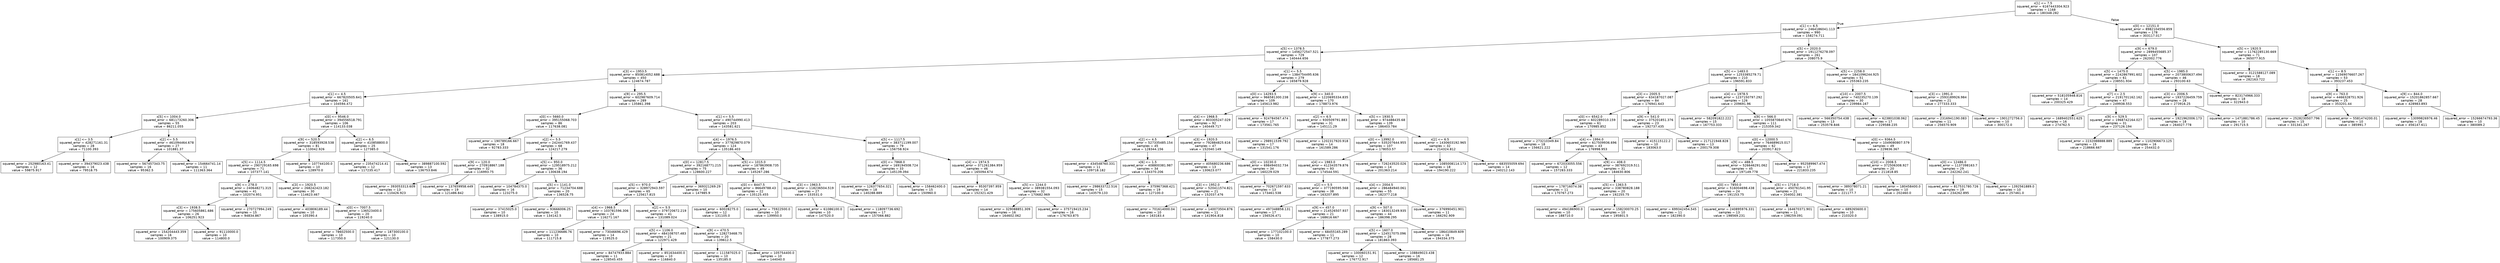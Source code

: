 digraph Tree {
node [shape=box, fontname="helvetica"] ;
edge [fontname="helvetica"] ;
0 [label="x[1] <= 7.5\nsquared_error = 6167443304.923\nsamples = 1168\nvalue = 180348.282"] ;
1 [label="x[1] <= 6.5\nsquared_error = 2464186041.113\nsamples = 990\nvalue = 158274.711"] ;
0 -> 1 [labeldistance=2.5, labelangle=45, headlabel="True"] ;
2 [label="x[5] <= 1378.5\nsquared_error = 1456272547.521\nsamples = 729\nvalue = 140444.656"] ;
1 -> 2 ;
3 [label="x[3] <= 1953.5\nsquared_error = 850814052.688\nsamples = 450\nvalue = 124674.787"] ;
2 -> 3 ;
4 [label="x[1] <= 4.5\nsquared_error = 667820505.641\nsamples = 161\nvalue = 104594.472"] ;
3 -> 4 ;
5 [label="x[5] <= 1004.0\nsquared_error = 681173260.306\nsamples = 55\nvalue = 86211.055"] ;
4 -> 5 ;
6 [label="x[1] <= 3.5\nsquared_error = 428271161.31\nsamples = 28\nvalue = 71100.393"] ;
5 -> 6 ;
7 [label="squared_error = 252980163.41\nsamples = 12\nvalue = 59875.917"] ;
6 -> 7 ;
8 [label="squared_error = 394379023.438\nsamples = 16\nvalue = 79518.75"] ;
6 -> 8 ;
9 [label="x[2] <= 5.5\nsquared_error = 461094464.678\nsamples = 27\nvalue = 101881.37"] ;
5 -> 9 ;
10 [label="squared_error = 567457343.75\nsamples = 16\nvalue = 95362.5"] ;
9 -> 10 ;
11 [label="squared_error = 154664741.14\nsamples = 11\nvalue = 111363.364"] ;
9 -> 11 ;
12 [label="x[0] <= 9546.0\nsquared_error = 394556518.791\nsamples = 106\nvalue = 114133.038"] ;
4 -> 12 ;
13 [label="x[9] <= 520.5\nsquared_error = 318593928.538\nsamples = 81\nvalue = 110042.926"] ;
12 -> 13 ;
14 [label="x[5] <= 1114.5\nsquared_error = 290729165.698\nsamples = 71\nvalue = 107377.141"] ;
13 -> 14 ;
15 [label="x[9] <= 278.0\nsquared_error = 240648271.315\nsamples = 41\nvalue = 102074.951"] ;
14 -> 15 ;
16 [label="x[3] <= 1938.5\nsquared_error = 175605861.686\nsamples = 26\nvalue = 106251.923"] ;
15 -> 16 ;
17 [label="squared_error = 154204443.359\nsamples = 16\nvalue = 100909.375"] ;
16 -> 17 ;
18 [label="squared_error = 91110000.0\nsamples = 10\nvalue = 114800.0"] ;
16 -> 18 ;
19 [label="squared_error = 270727994.249\nsamples = 15\nvalue = 94834.867"] ;
15 -> 19 ;
20 [label="x[3] <= 1920.5\nsquared_error = 268242423.182\nsamples = 30\nvalue = 114623.467"] ;
14 -> 20 ;
21 [label="squared_error = 403806189.44\nsamples = 10\nvalue = 105390.4"] ;
20 -> 21 ;
22 [label="x[0] <= 7007.5\nsquared_error = 136523400.0\nsamples = 20\nvalue = 119240.0"] ;
20 -> 22 ;
23 [label="squared_error = 78602500.0\nsamples = 10\nvalue = 117350.0"] ;
22 -> 23 ;
24 [label="squared_error = 187300100.0\nsamples = 10\nvalue = 121130.0"] ;
22 -> 24 ;
25 [label="squared_error = 107744100.0\nsamples = 10\nvalue = 128970.0"] ;
13 -> 25 ;
26 [label="x[2] <= 6.5\nsquared_error = 410858800.0\nsamples = 25\nvalue = 127385.0"] ;
12 -> 26 ;
27 [label="squared_error = 235474214.41\nsamples = 12\nvalue = 117235.417"] ;
26 -> 27 ;
28 [label="squared_error = 389887100.592\nsamples = 13\nvalue = 136753.846"] ;
26 -> 28 ;
29 [label="x[9] <= 295.5\nsquared_error = 602987609.714\nsamples = 289\nvalue = 135861.398"] ;
3 -> 29 ;
30 [label="x[0] <= 5660.0\nsquared_error = 395155068.703\nsamples = 86\nvalue = 117638.081"] ;
29 -> 30 ;
31 [label="squared_error = 190789166.667\nsamples = 18\nvalue = 92783.333"] ;
30 -> 31 ;
32 [label="x[2] <= 5.5\nsquared_error = 242441769.437\nsamples = 68\nvalue = 124217.279"] ;
30 -> 32 ;
33 [label="x[9] <= 120.0\nsquared_error = 270918867.188\nsamples = 32\nvalue = 116993.75"] ;
32 -> 33 ;
34 [label="squared_error = 393053313.609\nsamples = 13\nvalue = 110426.923"] ;
33 -> 34 ;
35 [label="squared_error = 137659958.449\nsamples = 19\nvalue = 121486.842"] ;
33 -> 35 ;
36 [label="x[5] <= 950.0\nsquared_error = 129518975.212\nsamples = 36\nvalue = 130638.194"] ;
32 -> 36 ;
37 [label="squared_error = 104784375.0\nsamples = 16\nvalue = 123275.0"] ;
36 -> 37 ;
38 [label="x[5] <= 1141.0\nsquared_error = 71234704.688\nsamples = 20\nvalue = 136528.75"] ;
36 -> 38 ;
39 [label="squared_error = 37415025.0\nsamples = 10\nvalue = 138915.0"] ;
38 -> 39 ;
40 [label="squared_error = 93666006.25\nsamples = 10\nvalue = 134142.5"] ;
38 -> 40 ;
41 [label="x[1] <= 5.5\nsquared_error = 490744990.413\nsamples = 203\nvalue = 143581.621"] ;
29 -> 41 ;
42 [label="x[4] <= 1976.5\nsquared_error = 377829870.079\nsamples = 124\nvalue = 135186.403"] ;
41 -> 42 ;
43 [label="x[0] <= 12817.5\nsquared_error = 392168771.215\nsamples = 75\nvalue = 128600.227"] ;
42 -> 43 ;
44 [label="x[5] <= 970.0\nsquared_error = 328972943.597\nsamples = 65\nvalue = 125617.815"] ;
43 -> 44 ;
45 [label="x[4] <= 1968.5\nsquared_error = 103781596.306\nsamples = 24\nvalue = 116271.167"] ;
44 -> 45 ;
46 [label="squared_error = 111236686.76\nsamples = 10\nvalue = 111715.8"] ;
45 -> 46 ;
47 [label="squared_error = 73046696.429\nsamples = 14\nvalue = 119525.0"] ;
45 -> 47 ;
48 [label="x[2] <= 5.5\nsquared_error = 379720672.219\nsamples = 41\nvalue = 131089.024"] ;
44 -> 48 ;
49 [label="x[5] <= 1106.0\nsquared_error = 484108707.483\nsamples = 21\nvalue = 122971.429"] ;
48 -> 49 ;
50 [label="squared_error = 84747933.884\nsamples = 11\nvalue = 128545.455"] ;
49 -> 50 ;
51 [label="squared_error = 851634400.0\nsamples = 10\nvalue = 116840.0"] ;
49 -> 51 ;
52 [label="x[9] <= 470.5\nsquared_error = 128273468.75\nsamples = 20\nvalue = 139612.5"] ;
48 -> 52 ;
53 [label="squared_error = 111587025.0\nsamples = 10\nvalue = 135185.0"] ;
52 -> 53 ;
54 [label="squared_error = 105754400.0\nsamples = 10\nvalue = 144040.0"] ;
52 -> 54 ;
55 [label="squared_error = 369321269.29\nsamples = 10\nvalue = 147985.9"] ;
43 -> 55 ;
56 [label="x[5] <= 1015.0\nsquared_error = 187863908.735\nsamples = 49\nvalue = 145267.286"] ;
42 -> 56 ;
57 [label="x[0] <= 8447.5\nsquared_error = 86649788.43\nsamples = 22\nvalue = 135125.455"] ;
56 -> 57 ;
58 [label="squared_error = 60028275.0\nsamples = 12\nvalue = 131105.0"] ;
57 -> 58 ;
59 [label="squared_error = 75922500.0\nsamples = 10\nvalue = 139950.0"] ;
57 -> 59 ;
60 [label="x[3] <= 1963.5\nsquared_error = 118236504.519\nsamples = 27\nvalue = 153531.0"] ;
56 -> 60 ;
61 [label="squared_error = 61086100.0\nsamples = 10\nvalue = 147520.0"] ;
60 -> 61 ;
62 [label="squared_error = 118097736.692\nsamples = 17\nvalue = 157066.882"] ;
60 -> 62 ;
63 [label="x[5] <= 1117.5\nsquared_error = 383711199.007\nsamples = 79\nvalue = 156758.924"] ;
41 -> 63 ;
64 [label="x[0] <= 7868.0\nsquared_error = 169194508.724\nsamples = 33\nvalue = 145139.394"] ;
63 -> 64 ;
65 [label="squared_error = 126377654.321\nsamples = 18\nvalue = 140288.889"] ;
64 -> 65 ;
66 [label="squared_error = 158462400.0\nsamples = 15\nvalue = 150960.0"] ;
64 -> 66 ;
67 [label="x[4] <= 1974.5\nsquared_error = 371261384.959\nsamples = 46\nvalue = 165094.674"] ;
63 -> 67 ;
68 [label="squared_error = 95307397.959\nsamples = 14\nvalue = 152321.429"] ;
67 -> 68 ;
69 [label="x[5] <= 1244.0\nsquared_error = 389381554.093\nsamples = 32\nvalue = 170682.969"] ;
67 -> 69 ;
70 [label="squared_error = 329088851.309\nsamples = 16\nvalue = 164602.062"] ;
69 -> 70 ;
71 [label="squared_error = 375719415.234\nsamples = 16\nvalue = 176763.875"] ;
69 -> 71 ;
72 [label="x[1] <= 5.5\nsquared_error = 1384754495.636\nsamples = 279\nvalue = 165879.928"] ;
2 -> 72 ;
73 [label="x[0] <= 14293.5\nsquared_error = 966581300.238\nsamples = 109\nvalue = 145613.982"] ;
72 -> 73 ;
74 [label="x[4] <= 1968.5\nsquared_error = 803305247.029\nsamples = 92\nvalue = 140449.717"] ;
73 -> 74 ;
75 [label="x[2] <= 4.5\nsquared_error = 527335485.154\nsamples = 45\nvalue = 128344.156"] ;
74 -> 75 ;
76 [label="squared_error = 434548760.331\nsamples = 11\nvalue = 109718.182"] ;
75 -> 76 ;
77 [label="x[6] <= 1.5\nsquared_error = 408800381.987\nsamples = 34\nvalue = 134370.206"] ;
75 -> 77 ;
78 [label="squared_error = 298633722.516\nsamples = 15\nvalue = 143579.133"] ;
77 -> 78 ;
79 [label="squared_error = 375967368.421\nsamples = 19\nvalue = 127100.0"] ;
77 -> 79 ;
80 [label="x[3] <= 1920.5\nsquared_error = 792884825.616\nsamples = 47\nvalue = 152040.149"] ;
74 -> 80 ;
81 [label="squared_error = 405680236.686\nsamples = 13\nvalue = 130623.077"] ;
80 -> 81 ;
82 [label="x[0] <= 10230.0\nsquared_error = 698494032.734\nsamples = 34\nvalue = 160229.029"] ;
80 -> 82 ;
83 [label="x[3] <= 1952.0\nsquared_error = 520411574.821\nsamples = 21\nvalue = 152037.476"] ;
82 -> 83 ;
84 [label="squared_error = 701614000.04\nsamples = 10\nvalue = 163183.4"] ;
83 -> 84 ;
85 [label="squared_error = 140073504.876\nsamples = 11\nvalue = 141904.818"] ;
83 -> 85 ;
86 [label="squared_error = 702671597.633\nsamples = 13\nvalue = 173461.538"] ;
82 -> 86 ;
87 [label="squared_error = 924784567.474\nsamples = 17\nvalue = 173561.765"] ;
73 -> 87 ;
88 [label="x[9] <= 340.0\nsquared_error = 1220695334.835\nsamples = 170\nvalue = 178873.976"] ;
72 -> 88 ;
89 [label="x[2] <= 6.5\nsquared_error = 930509791.883\nsamples = 31\nvalue = 145111.29"] ;
88 -> 89 ;
90 [label="squared_error = 298911539.792\nsamples = 17\nvalue = 131541.176"] ;
89 -> 90 ;
91 [label="squared_error = 1202317920.918\nsamples = 14\nvalue = 161589.286"] ;
89 -> 91 ;
92 [label="x[5] <= 1930.5\nsquared_error = 974488435.68\nsamples = 139\nvalue = 186403.784"] ;
88 -> 92 ;
93 [label="x[0] <= 13992.0\nsquared_error = 535207644.955\nsamples = 107\nvalue = 178053.57"] ;
92 -> 93 ;
94 [label="x[4] <= 1983.0\nsquared_error = 412343579.876\nsamples = 93\nvalue = 174544.591"] ;
93 -> 94 ;
95 [label="x[2] <= 5.5\nsquared_error = 377190595.568\nsamples = 38\nvalue = 163207.895"] ;
94 -> 95 ;
96 [label="squared_error = 497348858.131\nsamples = 17\nvalue = 156526.471"] ;
95 -> 96 ;
97 [label="x[9] <= 457.0\nsquared_error = 214526507.937\nsamples = 21\nvalue = 168616.667"] ;
95 -> 97 ;
98 [label="squared_error = 177102100.0\nsamples = 10\nvalue = 158430.0"] ;
97 -> 98 ;
99 [label="squared_error = 68455165.289\nsamples = 11\nvalue = 177877.273"] ;
97 -> 99 ;
100 [label="x[4] <= 2004.5\nsquared_error = 286484940.061\nsamples = 55\nvalue = 182377.218"] ;
94 -> 100 ;
101 [label="x[9] <= 507.0\nsquared_error = 183013249.935\nsamples = 44\nvalue = 186398.295"] ;
100 -> 101 ;
102 [label="x[5] <= 1607.0\nsquared_error = 124517075.096\nsamples = 28\nvalue = 181863.393"] ;
101 -> 102 ;
103 [label="squared_error = 100060151.91\nsamples = 12\nvalue = 176772.917"] ;
102 -> 103 ;
104 [label="squared_error = 108849023.438\nsamples = 16\nvalue = 185681.25"] ;
102 -> 104 ;
105 [label="squared_error = 186410849.609\nsamples = 16\nvalue = 194334.375"] ;
101 -> 105 ;
106 [label="squared_error = 376990451.901\nsamples = 11\nvalue = 166292.909"] ;
100 -> 106 ;
107 [label="squared_error = 726243520.026\nsamples = 14\nvalue = 201363.214"] ;
93 -> 107 ;
108 [label="x[2] <= 6.5\nsquared_error = 1430603192.965\nsamples = 32\nvalue = 214324.812"] ;
92 -> 108 ;
109 [label="squared_error = 1085008114.173\nsamples = 18\nvalue = 194190.222"] ;
108 -> 109 ;
110 [label="squared_error = 683555059.694\nsamples = 14\nvalue = 240212.143"] ;
108 -> 110 ;
111 [label="x[5] <= 2020.0\nsquared_error = 1911276278.097\nsamples = 261\nvalue = 208075.9"] ;
1 -> 111 ;
112 [label="x[5] <= 1483.0\nsquared_error = 1253385279.71\nsamples = 210\nvalue = 196591.833"] ;
111 -> 112 ;
113 [label="x[3] <= 2005.5\nsquared_error = 634187027.087\nsamples = 84\nvalue = 176941.643"] ;
112 -> 113 ;
114 [label="x[0] <= 6542.0\nsquared_error = 602289310.159\nsamples = 61\nvalue = 170985.852"] ;
113 -> 114 ;
115 [label="squared_error = 273210349.84\nsamples = 18\nvalue = 156621.222"] ;
114 -> 115 ;
116 [label="x[4] <= 1994.0\nsquared_error = 617509936.696\nsamples = 43\nvalue = 176998.953"] ;
114 -> 116 ;
117 [label="squared_error = 672033055.556\nsamples = 12\nvalue = 157283.333"] ;
116 -> 117 ;
118 [label="x[9] <= 408.0\nsquared_error = 387692319.511\nsamples = 31\nvalue = 184630.806"] ;
116 -> 118 ;
119 [label="squared_error = 178716074.38\nsamples = 11\nvalue = 170767.273"] ;
118 -> 119 ;
120 [label="x[5] <= 1363.5\nsquared_error = 338780828.188\nsamples = 20\nvalue = 192255.75"] ;
118 -> 120 ;
121 [label="squared_error = 494186900.0\nsamples = 10\nvalue = 188710.0"] ;
120 -> 121 ;
122 [label="squared_error = 158230070.25\nsamples = 10\nvalue = 195801.5"] ;
120 -> 122 ;
123 [label="x[9] <= 541.0\nsquared_error = 375201851.376\nsamples = 23\nvalue = 192737.435"] ;
113 -> 123 ;
124 [label="squared_error = 415115122.2\nsamples = 10\nvalue = 183063.0"] ;
123 -> 124 ;
125 [label="squared_error = 217121948.828\nsamples = 13\nvalue = 200179.308"] ;
123 -> 125 ;
126 [label="x[4] <= 1978.5\nsquared_error = 1237150797.292\nsamples = 126\nvalue = 209691.96"] ;
112 -> 126 ;
127 [label="squared_error = 582091822.222\nsamples = 15\nvalue = 167753.333"] ;
126 -> 127 ;
128 [label="x[9] <= 566.0\nsquared_error = 1055870840.676\nsamples = 111\nvalue = 215359.342"] ;
126 -> 128 ;
129 [label="x[0] <= 12000.5\nsquared_error = 764689615.017\nsamples = 62\nvalue = 203917.823"] ;
128 -> 129 ;
130 [label="x[9] <= 488.5\nsquared_error = 526646291.062\nsamples = 45\nvalue = 197149.778"] ;
129 -> 130 ;
131 [label="x[0] <= 7850.0\nsquared_error = 516004698.438\nsamples = 24\nvalue = 191153.75"] ;
130 -> 131 ;
132 [label="squared_error = 699342454.545\nsamples = 11\nvalue = 182390.0"] ;
131 -> 132 ;
133 [label="squared_error = 240895976.331\nsamples = 13\nvalue = 198569.231"] ;
131 -> 133 ;
134 [label="x[5] <= 1718.0\nsquared_error = 450761541.95\nsamples = 21\nvalue = 204002.381"] ;
130 -> 134 ;
135 [label="squared_error = 164670371.901\nsamples = 11\nvalue = 198259.091"] ;
134 -> 135 ;
136 [label="squared_error = 689265600.0\nsamples = 10\nvalue = 210320.0"] ;
134 -> 136 ;
137 [label="squared_error = 952589967.474\nsamples = 17\nvalue = 221833.235"] ;
129 -> 137 ;
138 [label="x[0] <= 9364.5\nsquared_error = 1049080807.579\nsamples = 49\nvalue = 229836.367"] ;
128 -> 138 ;
139 [label="x[10] <= 2008.5\nsquared_error = 372506308.927\nsamples = 20\nvalue = 211818.85"] ;
138 -> 139 ;
140 [label="squared_error = 389378071.21\nsamples = 10\nvalue = 221177.7"] ;
139 -> 140 ;
141 [label="squared_error = 180458400.0\nsamples = 10\nvalue = 202460.0"] ;
139 -> 141 ;
142 [label="x[0] <= 12486.0\nsquared_error = 1137398163.7\nsamples = 29\nvalue = 242262.241"] ;
138 -> 142 ;
143 [label="squared_error = 817531780.726\nsamples = 19\nvalue = 234262.895"] ;
142 -> 143 ;
144 [label="squared_error = 1392561889.0\nsamples = 10\nvalue = 257461.0"] ;
142 -> 144 ;
145 [label="x[5] <= 2258.0\nsquared_error = 1841096244.925\nsamples = 51\nvalue = 255363.235"] ;
111 -> 145 ;
146 [label="x[10] <= 2007.5\nsquared_error = 740235270.139\nsamples = 30\nvalue = 239984.167"] ;
145 -> 146 ;
147 [label="squared_error = 566350754.438\nsamples = 13\nvalue = 253578.846"] ;
146 -> 147 ;
148 [label="squared_error = 623801038.062\nsamples = 17\nvalue = 229588.235"] ;
146 -> 148 ;
149 [label="x[3] <= 1991.0\nsquared_error = 2593189926.984\nsamples = 21\nvalue = 277333.333"] ;
145 -> 149 ;
150 [label="squared_error = 2316941190.083\nsamples = 11\nvalue = 256570.909"] ;
149 -> 150 ;
151 [label="squared_error = 1901272756.0\nsamples = 10\nvalue = 300172.0"] ;
149 -> 151 ;
152 [label="x[0] <= 12151.0\nsquared_error = 8982104556.859\nsamples = 178\nvalue = 303117.017"] ;
0 -> 152 [labeldistance=2.5, labelangle=-45, headlabel="False"] ;
153 [label="x[9] <= 679.0\nsquared_error = 2899455685.37\nsamples = 107\nvalue = 262002.776"] ;
152 -> 153 ;
154 [label="x[5] <= 1475.0\nsquared_error = 2242867991.602\nsamples = 61\nvalue = 238551.934"] ;
153 -> 154 ;
155 [label="squared_error = 518105948.816\nsamples = 14\nvalue = 200325.429"] ;
154 -> 155 ;
156 [label="x[7] <= 2.5\nsquared_error = 2191701162.162\nsamples = 47\nvalue = 249938.553"] ;
154 -> 156 ;
157 [label="squared_error = 1689402551.625\nsamples = 16\nvalue = 274762.5"] ;
156 -> 157 ;
158 [label="x[9] <= 529.5\nsquared_error = 1968742164.027\nsamples = 31\nvalue = 237126.194"] ;
156 -> 158 ;
159 [label="squared_error = 2232088888.889\nsamples = 15\nvalue = 218666.667"] ;
158 -> 159 ;
160 [label="squared_error = 1102906673.125\nsamples = 16\nvalue = 254432.0"] ;
158 -> 160 ;
161 [label="x[5] <= 1985.0\nsquared_error = 2073800637.494\nsamples = 46\nvalue = 293100.63"] ;
153 -> 161 ;
162 [label="x[3] <= 2006.5\nsquared_error = 1937226459.759\nsamples = 28\nvalue = 273916.25"] ;
161 -> 162 ;
163 [label="squared_error = 1921962006.173\nsamples = 18\nvalue = 264027.778"] ;
162 -> 163 ;
164 [label="squared_error = 1471881786.45\nsamples = 10\nvalue = 291715.5"] ;
162 -> 164 ;
165 [label="squared_error = 823174966.333\nsamples = 18\nvalue = 322943.0"] ;
161 -> 165 ;
166 [label="x[5] <= 1920.5\nsquared_error = 11762285130.669\nsamples = 71\nvalue = 365077.915"] ;
152 -> 166 ;
167 [label="squared_error = 3121588127.089\nsamples = 18\nvalue = 282163.722"] ;
166 -> 167 ;
168 [label="x[1] <= 8.5\nsquared_error = 11569076607.267\nsamples = 53\nvalue = 393237.453"] ;
166 -> 168 ;
169 [label="x[9] <= 763.0\nsquared_error = 4466328751.926\nsamples = 25\nvalue = 353201.44"] ;
168 -> 169 ;
170 [label="squared_error = 2528230507.796\nsamples = 15\nvalue = 331341.267"] ;
169 -> 170 ;
171 [label="squared_error = 5581474200.01\nsamples = 10\nvalue = 385991.7"] ;
169 -> 171 ;
172 [label="x[9] <= 844.0\nsquared_error = 15201862857.667\nsamples = 28\nvalue = 428983.893"] ;
168 -> 172 ;
173 [label="squared_error = 13099826976.46\nsamples = 18\nvalue = 456147.611"] ;
172 -> 173 ;
174 [label="squared_error = 15266674793.36\nsamples = 10\nvalue = 380089.2"] ;
172 -> 174 ;
}